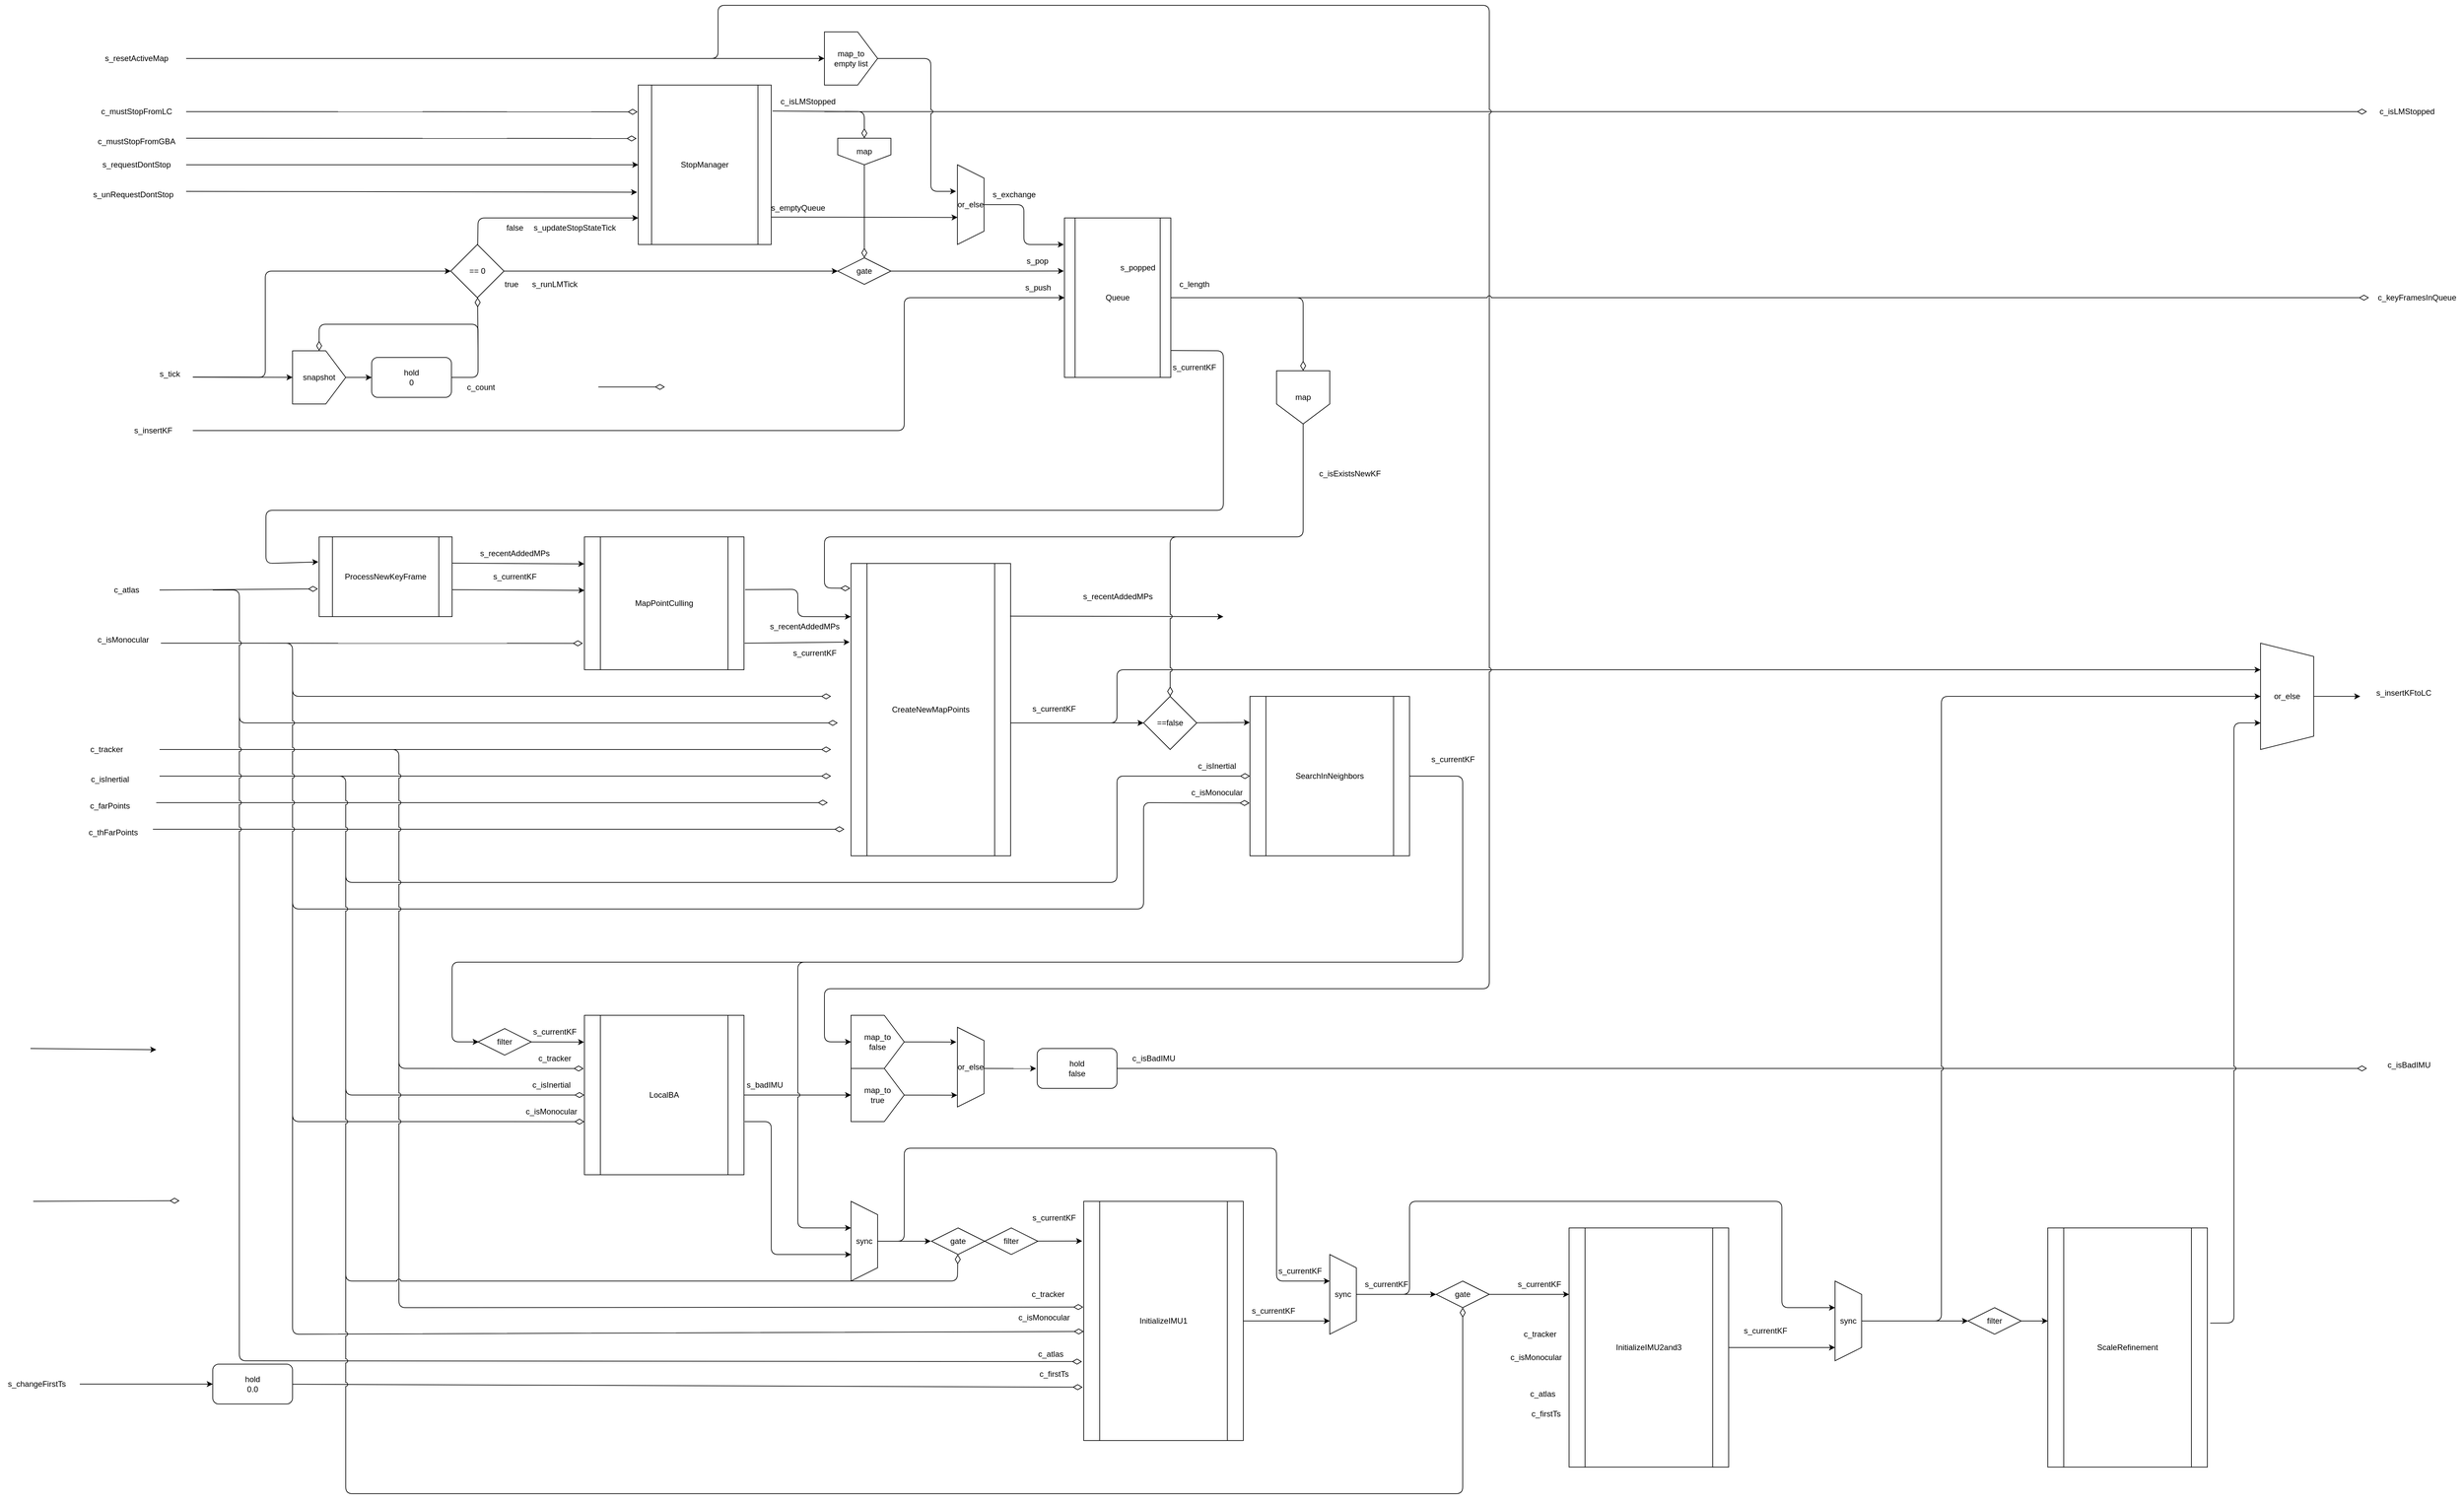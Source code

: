 <mxfile>
    <diagram id="bI2Ev9v69Rt3Gl_keq7L" name="ページ1">
        <mxGraphModel dx="5631" dy="3724" grid="1" gridSize="10" guides="1" tooltips="1" connect="1" arrows="1" fold="1" page="1" pageScale="1" pageWidth="827" pageHeight="1169" math="0" shadow="0">
            <root>
                <mxCell id="0"/>
                <mxCell id="1" parent="0"/>
                <mxCell id="3" value="StopManager" style="shape=process;whiteSpace=wrap;html=1;backgroundOutline=1;" vertex="1" parent="1">
                    <mxGeometry x="600" y="800" width="200" height="240" as="geometry"/>
                </mxCell>
                <mxCell id="7" value="" style="edgeStyle=none;orthogonalLoop=1;jettySize=auto;html=1;endArrow=diamondThin;endFill=0;endSize=12;entryX=-0.005;entryY=0.168;entryDx=0;entryDy=0;entryPerimeter=0;" edge="1" parent="1" target="3">
                    <mxGeometry width="100" relative="1" as="geometry">
                        <mxPoint x="-80" y="840" as="sourcePoint"/>
                        <mxPoint x="560" y="840" as="targetPoint"/>
                        <Array as="points"/>
                    </mxGeometry>
                </mxCell>
                <mxCell id="8" value="" style="edgeStyle=none;orthogonalLoop=1;jettySize=auto;html=1;entryX=-0.009;entryY=0.672;entryDx=0;entryDy=0;entryPerimeter=0;" edge="1" parent="1" target="3">
                    <mxGeometry width="100" relative="1" as="geometry">
                        <mxPoint x="-80" y="960" as="sourcePoint"/>
                        <mxPoint x="580" y="960" as="targetPoint"/>
                        <Array as="points"/>
                    </mxGeometry>
                </mxCell>
                <mxCell id="21" value="" style="edgeStyle=none;orthogonalLoop=1;jettySize=auto;html=1;endArrow=diamondThin;endFill=0;endSize=12;entryX=1;entryY=0.5;entryDx=0;entryDy=0;" edge="1" parent="1" source="37" target="35">
                    <mxGeometry width="100" relative="1" as="geometry">
                        <mxPoint x="361" y="1300" as="sourcePoint"/>
                        <mxPoint x="120" y="1160" as="targetPoint"/>
                        <Array as="points">
                            <mxPoint x="359" y="1240"/>
                            <mxPoint x="359" y="1160"/>
                            <mxPoint x="120" y="1160"/>
                        </Array>
                    </mxGeometry>
                </mxCell>
                <mxCell id="35" value="snapshot" style="shape=offPageConnector;whiteSpace=wrap;html=1;direction=north;" vertex="1" parent="1">
                    <mxGeometry x="80" y="1200" width="80" height="80" as="geometry"/>
                </mxCell>
                <mxCell id="36" value="" style="edgeStyle=none;orthogonalLoop=1;jettySize=auto;html=1;" edge="1" parent="1" target="35">
                    <mxGeometry width="100" relative="1" as="geometry">
                        <mxPoint x="-70" y="1239.41" as="sourcePoint"/>
                        <mxPoint x="30" y="1239.41" as="targetPoint"/>
                        <Array as="points"/>
                    </mxGeometry>
                </mxCell>
                <mxCell id="37" value="hold&lt;br&gt;0" style="rounded=1;whiteSpace=wrap;html=1;" vertex="1" parent="1">
                    <mxGeometry x="199" y="1210" width="120" height="60" as="geometry"/>
                </mxCell>
                <mxCell id="38" value="" style="edgeStyle=none;orthogonalLoop=1;jettySize=auto;html=1;" edge="1" parent="1" source="35" target="37">
                    <mxGeometry width="100" relative="1" as="geometry">
                        <mxPoint x="-230" y="1240" as="sourcePoint"/>
                        <mxPoint x="-130" y="1240" as="targetPoint"/>
                        <Array as="points"/>
                    </mxGeometry>
                </mxCell>
                <mxCell id="39" value="" style="edgeStyle=none;orthogonalLoop=1;jettySize=auto;html=1;" edge="1" parent="1" target="40">
                    <mxGeometry width="100" relative="1" as="geometry">
                        <mxPoint x="-70" y="1239.57" as="sourcePoint"/>
                        <mxPoint x="359" y="1080" as="targetPoint"/>
                        <Array as="points">
                            <mxPoint x="39" y="1240"/>
                            <mxPoint x="39" y="1080"/>
                        </Array>
                    </mxGeometry>
                </mxCell>
                <mxCell id="40" value="== 0" style="rhombus;whiteSpace=wrap;html=1;" vertex="1" parent="1">
                    <mxGeometry x="318" y="1040" width="80" height="80" as="geometry"/>
                </mxCell>
                <mxCell id="41" value="" style="edgeStyle=none;orthogonalLoop=1;jettySize=auto;html=1;endArrow=diamondThin;endFill=0;endSize=12;" edge="1" parent="1" target="40">
                    <mxGeometry width="100" relative="1" as="geometry">
                        <mxPoint x="359" y="1200" as="sourcePoint"/>
                        <mxPoint x="113" y="1340" as="targetPoint"/>
                        <Array as="points"/>
                    </mxGeometry>
                </mxCell>
                <mxCell id="42" value="" style="edgeStyle=none;orthogonalLoop=1;jettySize=auto;html=1;" edge="1" parent="1" source="40" target="62">
                    <mxGeometry width="100" relative="1" as="geometry">
                        <mxPoint x="529" y="1024.57" as="sourcePoint"/>
                        <mxPoint x="880" y="1080" as="targetPoint"/>
                        <Array as="points"/>
                    </mxGeometry>
                </mxCell>
                <mxCell id="44" value="true" style="text;html=1;align=center;verticalAlign=middle;resizable=0;points=[];autosize=1;strokeColor=none;fillColor=none;" vertex="1" parent="1">
                    <mxGeometry x="389" y="1085" width="40" height="30" as="geometry"/>
                </mxCell>
                <mxCell id="45" value="false" style="text;html=1;align=center;verticalAlign=middle;resizable=0;points=[];autosize=1;strokeColor=none;fillColor=none;" vertex="1" parent="1">
                    <mxGeometry x="389" y="1000" width="50" height="30" as="geometry"/>
                </mxCell>
                <mxCell id="46" value="" style="edgeStyle=none;orthogonalLoop=1;jettySize=auto;html=1;" edge="1" parent="1" source="40">
                    <mxGeometry width="100" relative="1" as="geometry">
                        <mxPoint x="389" y="1024.57" as="sourcePoint"/>
                        <mxPoint x="600" y="1000" as="targetPoint"/>
                        <Array as="points">
                            <mxPoint x="359" y="1000"/>
                        </Array>
                    </mxGeometry>
                </mxCell>
                <mxCell id="48" value="s_tick" style="text;html=1;align=center;verticalAlign=middle;resizable=0;points=[];autosize=1;strokeColor=none;fillColor=none;" vertex="1" parent="1">
                    <mxGeometry x="-130" y="1220" width="50" height="30" as="geometry"/>
                </mxCell>
                <mxCell id="49" value="s_updateStopStateTick" style="text;html=1;align=center;verticalAlign=middle;resizable=0;points=[];autosize=1;strokeColor=none;fillColor=none;" vertex="1" parent="1">
                    <mxGeometry x="429" y="1000" width="150" height="30" as="geometry"/>
                </mxCell>
                <mxCell id="50" value="s_runLMTick" style="text;html=1;align=center;verticalAlign=middle;resizable=0;points=[];autosize=1;strokeColor=none;fillColor=none;" vertex="1" parent="1">
                    <mxGeometry x="429" y="1085" width="90" height="30" as="geometry"/>
                </mxCell>
                <mxCell id="51" value="c_count" style="text;html=1;align=center;verticalAlign=middle;resizable=0;points=[];autosize=1;strokeColor=none;fillColor=none;" vertex="1" parent="1">
                    <mxGeometry x="328" y="1240" width="70" height="30" as="geometry"/>
                </mxCell>
                <mxCell id="52" value="c_mustStopFromLC" style="text;html=1;align=center;verticalAlign=middle;resizable=0;points=[];autosize=1;strokeColor=none;fillColor=none;" vertex="1" parent="1">
                    <mxGeometry x="-220" y="825" width="130" height="30" as="geometry"/>
                </mxCell>
                <mxCell id="53" value="" style="edgeStyle=none;orthogonalLoop=1;jettySize=auto;html=1;endArrow=diamondThin;endFill=0;endSize=12;entryX=-0.013;entryY=0.335;entryDx=0;entryDy=0;entryPerimeter=0;" edge="1" parent="1" target="3">
                    <mxGeometry width="100" relative="1" as="geometry">
                        <mxPoint x="-80" y="880" as="sourcePoint"/>
                        <mxPoint x="560" y="880" as="targetPoint"/>
                        <Array as="points"/>
                    </mxGeometry>
                </mxCell>
                <mxCell id="54" value="c_mustStopFromGBA" style="text;html=1;align=center;verticalAlign=middle;resizable=0;points=[];autosize=1;strokeColor=none;fillColor=none;" vertex="1" parent="1">
                    <mxGeometry x="-225" y="870" width="140" height="30" as="geometry"/>
                </mxCell>
                <mxCell id="55" value="" style="edgeStyle=none;orthogonalLoop=1;jettySize=auto;html=1;entryX=0;entryY=0.5;entryDx=0;entryDy=0;" edge="1" parent="1" target="3">
                    <mxGeometry width="100" relative="1" as="geometry">
                        <mxPoint x="-80" y="920" as="sourcePoint"/>
                        <mxPoint x="560" y="920" as="targetPoint"/>
                        <Array as="points"/>
                    </mxGeometry>
                </mxCell>
                <mxCell id="56" value="s_requestDontStop" style="text;html=1;align=center;verticalAlign=middle;resizable=0;points=[];autosize=1;strokeColor=none;fillColor=none;" vertex="1" parent="1">
                    <mxGeometry x="-220" y="905" width="130" height="30" as="geometry"/>
                </mxCell>
                <mxCell id="57" value="s_unRequestDontStop" style="text;html=1;align=center;verticalAlign=middle;resizable=0;points=[];autosize=1;strokeColor=none;fillColor=none;" vertex="1" parent="1">
                    <mxGeometry x="-230" y="950" width="140" height="30" as="geometry"/>
                </mxCell>
                <mxCell id="58" value="s_emptyQueue" style="text;html=1;align=center;verticalAlign=middle;resizable=0;points=[];autosize=1;strokeColor=none;fillColor=none;" vertex="1" parent="1">
                    <mxGeometry x="790" y="970" width="100" height="30" as="geometry"/>
                </mxCell>
                <mxCell id="59" value="" style="edgeStyle=none;orthogonalLoop=1;jettySize=auto;html=1;endArrow=diamondThin;endFill=0;endSize=12;exitX=1.01;exitY=0.163;exitDx=0;exitDy=0;exitPerimeter=0;jumpStyle=arc;" edge="1" parent="1" source="3" target="75">
                    <mxGeometry width="100" relative="1" as="geometry">
                        <mxPoint x="830" y="860" as="sourcePoint"/>
                        <mxPoint x="900" y="964.58" as="targetPoint"/>
                        <Array as="points">
                            <mxPoint x="940" y="840"/>
                        </Array>
                    </mxGeometry>
                </mxCell>
                <mxCell id="60" value="" style="edgeStyle=none;orthogonalLoop=1;jettySize=auto;html=1;exitX=0.997;exitY=0.831;exitDx=0;exitDy=0;entryX=-0.006;entryY=0.314;entryDx=0;entryDy=0;entryPerimeter=0;exitPerimeter=0;" edge="1" parent="1" source="64" target="79">
                    <mxGeometry width="100" relative="1" as="geometry">
                        <mxPoint x="1410" y="1080" as="sourcePoint"/>
                        <mxPoint x="40" y="1560" as="targetPoint"/>
                        <Array as="points">
                            <mxPoint x="1480" y="1200"/>
                            <mxPoint x="1480" y="1440"/>
                            <mxPoint x="40" y="1440"/>
                            <mxPoint x="40" y="1520"/>
                        </Array>
                    </mxGeometry>
                </mxCell>
                <mxCell id="61" value="c_isLMStopped" style="text;html=1;align=center;verticalAlign=middle;resizable=0;points=[];autosize=1;strokeColor=none;fillColor=none;" vertex="1" parent="1">
                    <mxGeometry x="800" y="810" width="110" height="30" as="geometry"/>
                </mxCell>
                <mxCell id="62" value="gate" style="rhombus;whiteSpace=wrap;html=1;" vertex="1" parent="1">
                    <mxGeometry x="900" y="1060" width="80" height="40" as="geometry"/>
                </mxCell>
                <mxCell id="63" value="" style="edgeStyle=none;orthogonalLoop=1;jettySize=auto;html=1;entryX=-0.006;entryY=0.333;entryDx=0;entryDy=0;entryPerimeter=0;" edge="1" parent="1" source="62" target="64">
                    <mxGeometry width="100" relative="1" as="geometry">
                        <mxPoint x="670" y="1099.7" as="sourcePoint"/>
                        <mxPoint x="1150" y="1080" as="targetPoint"/>
                        <Array as="points"/>
                    </mxGeometry>
                </mxCell>
                <mxCell id="64" value="Queue" style="shape=process;whiteSpace=wrap;html=1;backgroundOutline=1;" vertex="1" parent="1">
                    <mxGeometry x="1241" y="1000" width="160" height="240" as="geometry"/>
                </mxCell>
                <mxCell id="65" value="s_pop" style="text;html=1;align=center;verticalAlign=middle;resizable=0;points=[];autosize=1;strokeColor=none;fillColor=none;" vertex="1" parent="1">
                    <mxGeometry x="1170" y="1050" width="60" height="30" as="geometry"/>
                </mxCell>
                <mxCell id="68" value="" style="edgeStyle=none;orthogonalLoop=1;jettySize=auto;html=1;jumpStyle=arc;exitX=1.001;exitY=0.828;exitDx=0;exitDy=0;exitPerimeter=0;entryX=0.659;entryY=0.994;entryDx=0;entryDy=0;entryPerimeter=0;" edge="1" parent="1" source="3" target="150">
                    <mxGeometry width="100" relative="1" as="geometry">
                        <mxPoint x="1080" y="920" as="sourcePoint"/>
                        <mxPoint x="1010" y="930" as="targetPoint"/>
                        <Array as="points">
                            <mxPoint x="1000" y="1000"/>
                            <mxPoint x="1040" y="1000"/>
                        </Array>
                    </mxGeometry>
                </mxCell>
                <mxCell id="69" value="s_exchange" style="text;html=1;align=center;verticalAlign=middle;resizable=0;points=[];autosize=1;strokeColor=none;fillColor=none;" vertex="1" parent="1">
                    <mxGeometry x="1120" y="950" width="90" height="30" as="geometry"/>
                </mxCell>
                <mxCell id="70" value="s_currentKF" style="text;html=1;align=center;verticalAlign=middle;resizable=0;points=[];autosize=1;strokeColor=none;fillColor=none;" vertex="1" parent="1">
                    <mxGeometry x="1390.5" y="1210" width="90" height="30" as="geometry"/>
                </mxCell>
                <mxCell id="71" value="s_popped" style="text;html=1;align=center;verticalAlign=middle;resizable=0;points=[];autosize=1;strokeColor=none;fillColor=none;" vertex="1" parent="1">
                    <mxGeometry x="1310.5" y="1060" width="80" height="30" as="geometry"/>
                </mxCell>
                <mxCell id="72" value="" style="edgeStyle=none;orthogonalLoop=1;jettySize=auto;html=1;exitX=0.999;exitY=0.326;exitDx=0;exitDy=0;exitPerimeter=0;jumpStyle=arc;" edge="1" parent="1">
                    <mxGeometry width="100" relative="1" as="geometry">
                        <mxPoint x="-80.0" y="760" as="sourcePoint"/>
                        <mxPoint x="880" y="760" as="targetPoint"/>
                        <Array as="points"/>
                    </mxGeometry>
                </mxCell>
                <mxCell id="73" value="" style="edgeStyle=none;orthogonalLoop=1;jettySize=auto;html=1;entryX=0;entryY=0.5;entryDx=0;entryDy=0;" edge="1" parent="1" target="64">
                    <mxGeometry width="100" relative="1" as="geometry">
                        <mxPoint x="-70" y="1320" as="sourcePoint"/>
                        <mxPoint x="1220" y="1140" as="targetPoint"/>
                        <Array as="points">
                            <mxPoint x="1000" y="1320"/>
                            <mxPoint x="1000" y="1120"/>
                        </Array>
                    </mxGeometry>
                </mxCell>
                <mxCell id="74" value="" style="edgeStyle=none;orthogonalLoop=1;jettySize=auto;html=1;endArrow=diamondThin;endFill=0;endSize=12;" edge="1" parent="1">
                    <mxGeometry width="100" relative="1" as="geometry">
                        <mxPoint x="880" y="840" as="sourcePoint"/>
                        <mxPoint x="3200" y="840" as="targetPoint"/>
                        <Array as="points"/>
                    </mxGeometry>
                </mxCell>
                <mxCell id="75" value="map" style="shape=offPageConnector;whiteSpace=wrap;html=1;" vertex="1" parent="1">
                    <mxGeometry x="900" y="880" width="80" height="40" as="geometry"/>
                </mxCell>
                <mxCell id="76" value="" style="edgeStyle=none;orthogonalLoop=1;jettySize=auto;html=1;endArrow=diamondThin;endFill=0;endSize=12;" edge="1" parent="1" source="75" target="62">
                    <mxGeometry width="100" relative="1" as="geometry">
                        <mxPoint x="90" y="820" as="sourcePoint"/>
                        <mxPoint x="190" y="820" as="targetPoint"/>
                        <Array as="points"/>
                    </mxGeometry>
                </mxCell>
                <mxCell id="77" value="s_push" style="text;html=1;align=center;verticalAlign=middle;resizable=0;points=[];autosize=1;strokeColor=none;fillColor=none;" vertex="1" parent="1">
                    <mxGeometry x="1171" y="1090" width="60" height="30" as="geometry"/>
                </mxCell>
                <mxCell id="78" value="s_insertKF" style="text;html=1;align=center;verticalAlign=middle;resizable=0;points=[];autosize=1;strokeColor=none;fillColor=none;" vertex="1" parent="1">
                    <mxGeometry x="-170" y="1305" width="80" height="30" as="geometry"/>
                </mxCell>
                <mxCell id="79" value="ProcessNewKeyFrame" style="shape=process;whiteSpace=wrap;html=1;backgroundOutline=1;" vertex="1" parent="1">
                    <mxGeometry x="120" y="1480" width="200" height="120" as="geometry"/>
                </mxCell>
                <mxCell id="80" value="" style="edgeStyle=none;orthogonalLoop=1;jettySize=auto;html=1;endArrow=diamondThin;endFill=0;endSize=12;entryX=-0.009;entryY=0.652;entryDx=0;entryDy=0;entryPerimeter=0;" edge="1" parent="1" target="79">
                    <mxGeometry width="100" relative="1" as="geometry">
                        <mxPoint x="-120" y="1560" as="sourcePoint"/>
                        <mxPoint x="-20" y="1630" as="targetPoint"/>
                        <Array as="points"/>
                    </mxGeometry>
                </mxCell>
                <mxCell id="81" value="c_atlas" style="text;html=1;align=center;verticalAlign=middle;resizable=0;points=[];autosize=1;strokeColor=none;fillColor=none;" vertex="1" parent="1">
                    <mxGeometry x="-200" y="1545" width="60" height="30" as="geometry"/>
                </mxCell>
                <mxCell id="82" value="" style="edgeStyle=none;orthogonalLoop=1;jettySize=auto;html=1;entryX=-0.001;entryY=0.203;entryDx=0;entryDy=0;entryPerimeter=0;exitX=1.002;exitY=0.329;exitDx=0;exitDy=0;exitPerimeter=0;" edge="1" parent="1" source="79" target="84">
                    <mxGeometry width="100" relative="1" as="geometry">
                        <mxPoint x="490.84" y="1545" as="sourcePoint"/>
                        <mxPoint x="520" y="1540" as="targetPoint"/>
                        <Array as="points"/>
                    </mxGeometry>
                </mxCell>
                <mxCell id="83" value="s_recentAddedMPs" style="text;html=1;align=center;verticalAlign=middle;resizable=0;points=[];autosize=1;strokeColor=none;fillColor=none;" vertex="1" parent="1">
                    <mxGeometry x="349" y="1490" width="130" height="30" as="geometry"/>
                </mxCell>
                <mxCell id="84" value="MapPointCulling" style="shape=process;whiteSpace=wrap;html=1;backgroundOutline=1;" vertex="1" parent="1">
                    <mxGeometry x="519" y="1480" width="240" height="200" as="geometry"/>
                </mxCell>
                <mxCell id="85" value="s_currentKF" style="text;html=1;align=center;verticalAlign=middle;resizable=0;points=[];autosize=1;strokeColor=none;fillColor=none;" vertex="1" parent="1">
                    <mxGeometry x="369" y="1525" width="90" height="30" as="geometry"/>
                </mxCell>
                <mxCell id="86" value="" style="edgeStyle=none;orthogonalLoop=1;jettySize=auto;html=1;entryX=-0.001;entryY=0.203;entryDx=0;entryDy=0;entryPerimeter=0;exitX=1.002;exitY=0.329;exitDx=0;exitDy=0;exitPerimeter=0;" edge="1" parent="1">
                    <mxGeometry width="100" relative="1" as="geometry">
                        <mxPoint x="320.64" y="1559.44" as="sourcePoint"/>
                        <mxPoint x="519.0" y="1560.56" as="targetPoint"/>
                        <Array as="points"/>
                    </mxGeometry>
                </mxCell>
                <mxCell id="88" value="" style="edgeStyle=none;orthogonalLoop=1;jettySize=auto;html=1;endArrow=diamondThin;endFill=0;endSize=12;entryX=-0.01;entryY=0.801;entryDx=0;entryDy=0;entryPerimeter=0;" edge="1" parent="1" target="84">
                    <mxGeometry width="100" relative="1" as="geometry">
                        <mxPoint x="-118" y="1640" as="sourcePoint"/>
                        <mxPoint x="410" y="1640" as="targetPoint"/>
                        <Array as="points"/>
                    </mxGeometry>
                </mxCell>
                <mxCell id="89" value="c_isMonocular" style="text;html=1;align=center;verticalAlign=middle;resizable=0;points=[];autosize=1;strokeColor=none;fillColor=none;" vertex="1" parent="1">
                    <mxGeometry x="-225" y="1620" width="100" height="30" as="geometry"/>
                </mxCell>
                <mxCell id="90" value="CreateNewMapPoints" style="shape=process;whiteSpace=wrap;html=1;backgroundOutline=1;" vertex="1" parent="1">
                    <mxGeometry x="920" y="1520" width="240" height="440" as="geometry"/>
                </mxCell>
                <mxCell id="91" value="" style="edgeStyle=none;orthogonalLoop=1;jettySize=auto;html=1;endArrow=diamondThin;endFill=0;endSize=12;jumpStyle=arc;" edge="1" parent="1">
                    <mxGeometry width="100" relative="1" as="geometry">
                        <mxPoint x="-40" y="1560" as="sourcePoint"/>
                        <mxPoint x="900" y="1760" as="targetPoint"/>
                        <Array as="points">
                            <mxPoint y="1560"/>
                            <mxPoint y="1760"/>
                        </Array>
                    </mxGeometry>
                </mxCell>
                <mxCell id="92" value="" style="edgeStyle=none;orthogonalLoop=1;jettySize=auto;html=1;endArrow=diamondThin;endFill=0;endSize=12;jumpStyle=arc;" edge="1" parent="1">
                    <mxGeometry width="100" relative="1" as="geometry">
                        <mxPoint x="40" y="1640" as="sourcePoint"/>
                        <mxPoint x="890" y="1720" as="targetPoint"/>
                        <Array as="points">
                            <mxPoint x="80" y="1640"/>
                            <mxPoint x="80" y="1720"/>
                        </Array>
                    </mxGeometry>
                </mxCell>
                <mxCell id="93" value="" style="edgeStyle=none;orthogonalLoop=1;jettySize=auto;html=1;entryX=-0.009;entryY=0.269;entryDx=0;entryDy=0;entryPerimeter=0;" edge="1" parent="1" target="90">
                    <mxGeometry width="100" relative="1" as="geometry">
                        <mxPoint x="760" y="1640" as="sourcePoint"/>
                        <mxPoint x="920" y="1720" as="targetPoint"/>
                        <Array as="points"/>
                    </mxGeometry>
                </mxCell>
                <mxCell id="94" value="s_currentKF" style="text;html=1;align=center;verticalAlign=middle;resizable=0;points=[];autosize=1;strokeColor=none;fillColor=none;" vertex="1" parent="1">
                    <mxGeometry x="820" y="1640" width="90" height="30" as="geometry"/>
                </mxCell>
                <mxCell id="95" value="" style="edgeStyle=none;orthogonalLoop=1;jettySize=auto;html=1;jumpStyle=arc;exitX=1.007;exitY=0.397;exitDx=0;exitDy=0;exitPerimeter=0;entryX=-0.001;entryY=0.182;entryDx=0;entryDy=0;entryPerimeter=0;" edge="1" parent="1" source="84" target="90">
                    <mxGeometry width="100" relative="1" as="geometry">
                        <mxPoint x="760" y="1520" as="sourcePoint"/>
                        <mxPoint x="1080" y="1510" as="targetPoint"/>
                        <Array as="points">
                            <mxPoint x="840" y="1559"/>
                            <mxPoint x="840" y="1600"/>
                        </Array>
                    </mxGeometry>
                </mxCell>
                <mxCell id="96" value="s_recentAddedMPs" style="text;html=1;align=center;verticalAlign=middle;resizable=0;points=[];autosize=1;strokeColor=none;fillColor=none;" vertex="1" parent="1">
                    <mxGeometry x="785" y="1600" width="130" height="30" as="geometry"/>
                </mxCell>
                <mxCell id="97" value="" style="edgeStyle=none;orthogonalLoop=1;jettySize=auto;html=1;endArrow=diamondThin;endFill=0;endSize=12;jumpStyle=arc;" edge="1" parent="1">
                    <mxGeometry width="100" relative="1" as="geometry">
                        <mxPoint x="-120" y="1800" as="sourcePoint"/>
                        <mxPoint x="890" y="1800" as="targetPoint"/>
                        <Array as="points"/>
                    </mxGeometry>
                </mxCell>
                <mxCell id="99" value="c_tracker" style="text;html=1;align=center;verticalAlign=middle;resizable=0;points=[];autosize=1;strokeColor=none;fillColor=none;" vertex="1" parent="1">
                    <mxGeometry x="-235" y="1785" width="70" height="30" as="geometry"/>
                </mxCell>
                <mxCell id="100" value="c_isInertial" style="text;html=1;align=center;verticalAlign=middle;resizable=0;points=[];autosize=1;strokeColor=none;fillColor=none;" vertex="1" parent="1">
                    <mxGeometry x="-235" y="1830" width="80" height="30" as="geometry"/>
                </mxCell>
                <mxCell id="101" value="c_farPoints" style="text;html=1;align=center;verticalAlign=middle;resizable=0;points=[];autosize=1;strokeColor=none;fillColor=none;" vertex="1" parent="1">
                    <mxGeometry x="-235" y="1870" width="80" height="30" as="geometry"/>
                </mxCell>
                <mxCell id="102" value="" style="edgeStyle=none;orthogonalLoop=1;jettySize=auto;html=1;endArrow=diamondThin;endFill=0;endSize=12;jumpStyle=arc;" edge="1" parent="1">
                    <mxGeometry width="100" relative="1" as="geometry">
                        <mxPoint x="-120" y="1840" as="sourcePoint"/>
                        <mxPoint x="890" y="1840" as="targetPoint"/>
                        <Array as="points"/>
                    </mxGeometry>
                </mxCell>
                <mxCell id="103" value="" style="edgeStyle=none;orthogonalLoop=1;jettySize=auto;html=1;endArrow=diamondThin;endFill=0;endSize=12;jumpStyle=arc;" edge="1" parent="1">
                    <mxGeometry width="100" relative="1" as="geometry">
                        <mxPoint x="-125" y="1880" as="sourcePoint"/>
                        <mxPoint x="885" y="1880" as="targetPoint"/>
                        <Array as="points"/>
                    </mxGeometry>
                </mxCell>
                <mxCell id="104" value="" style="edgeStyle=none;orthogonalLoop=1;jettySize=auto;html=1;endArrow=diamondThin;endFill=0;endSize=12;jumpStyle=arc;" edge="1" parent="1">
                    <mxGeometry width="100" relative="1" as="geometry">
                        <mxPoint x="-130" y="1920" as="sourcePoint"/>
                        <mxPoint x="910" y="1920" as="targetPoint"/>
                        <Array as="points"/>
                    </mxGeometry>
                </mxCell>
                <mxCell id="105" value="c_thFarPoints" style="text;html=1;align=center;verticalAlign=middle;resizable=0;points=[];autosize=1;strokeColor=none;fillColor=none;" vertex="1" parent="1">
                    <mxGeometry x="-240" y="1910" width="100" height="30" as="geometry"/>
                </mxCell>
                <mxCell id="106" value="" style="edgeStyle=none;orthogonalLoop=1;jettySize=auto;html=1;endArrow=diamondThin;endFill=0;endSize=12;jumpStyle=arc;" edge="1" parent="1">
                    <mxGeometry width="100" relative="1" as="geometry">
                        <mxPoint x="540" y="1254.38" as="sourcePoint"/>
                        <mxPoint x="640" y="1254.38" as="targetPoint"/>
                        <Array as="points"/>
                    </mxGeometry>
                </mxCell>
                <mxCell id="107" value="" style="edgeStyle=none;orthogonalLoop=1;jettySize=auto;html=1;endArrow=diamondThin;endFill=0;endSize=12;jumpStyle=arc;" edge="1" parent="1" source="64" target="109">
                    <mxGeometry width="100" relative="1" as="geometry">
                        <mxPoint x="759" y="1410" as="sourcePoint"/>
                        <mxPoint x="1480" y="1120" as="targetPoint"/>
                        <Array as="points">
                            <mxPoint x="1600" y="1120"/>
                        </Array>
                    </mxGeometry>
                </mxCell>
                <mxCell id="108" value="c_length" style="text;html=1;align=center;verticalAlign=middle;resizable=0;points=[];autosize=1;strokeColor=none;fillColor=none;" vertex="1" parent="1">
                    <mxGeometry x="1400.5" y="1085" width="70" height="30" as="geometry"/>
                </mxCell>
                <mxCell id="109" value="map" style="shape=offPageConnector;whiteSpace=wrap;html=1;direction=east;" vertex="1" parent="1">
                    <mxGeometry x="1560" y="1230" width="80" height="80" as="geometry"/>
                </mxCell>
                <mxCell id="110" value="" style="edgeStyle=none;orthogonalLoop=1;jettySize=auto;html=1;endArrow=diamondThin;endFill=0;endSize=12;jumpStyle=arc;entryX=-0.005;entryY=0.085;entryDx=0;entryDy=0;entryPerimeter=0;" edge="1" parent="1" source="109" target="90">
                    <mxGeometry width="100" relative="1" as="geometry">
                        <mxPoint x="1300.5" y="1753" as="sourcePoint"/>
                        <mxPoint x="1400.5" y="1753" as="targetPoint"/>
                        <Array as="points">
                            <mxPoint x="1600" y="1340"/>
                            <mxPoint x="1600" y="1480"/>
                            <mxPoint x="880" y="1480"/>
                            <mxPoint x="880" y="1557"/>
                        </Array>
                    </mxGeometry>
                </mxCell>
                <mxCell id="111" value="c_isExistsNewKF" style="text;html=1;align=center;verticalAlign=middle;resizable=0;points=[];autosize=1;strokeColor=none;fillColor=none;" vertex="1" parent="1">
                    <mxGeometry x="1610" y="1370" width="120" height="30" as="geometry"/>
                </mxCell>
                <mxCell id="112" value="SearchInNeighbors" style="shape=process;whiteSpace=wrap;html=1;backgroundOutline=1;" vertex="1" parent="1">
                    <mxGeometry x="1520" y="1720" width="240" height="240" as="geometry"/>
                </mxCell>
                <mxCell id="114" value="" style="edgeStyle=none;orthogonalLoop=1;jettySize=auto;html=1;" edge="1" parent="1" target="125">
                    <mxGeometry width="100" relative="1" as="geometry">
                        <mxPoint x="1160" y="1760" as="sourcePoint"/>
                        <mxPoint x="1330" y="1790" as="targetPoint"/>
                        <Array as="points"/>
                    </mxGeometry>
                </mxCell>
                <mxCell id="115" value="s_currentKF" style="text;html=1;align=center;verticalAlign=middle;resizable=0;points=[];autosize=1;strokeColor=none;fillColor=none;" vertex="1" parent="1">
                    <mxGeometry x="1180" y="1724" width="90" height="30" as="geometry"/>
                </mxCell>
                <mxCell id="117" value="" style="edgeStyle=none;orthogonalLoop=1;jettySize=auto;html=1;endArrow=diamondThin;endFill=0;endSize=12;jumpStyle=arc;entryX=-0.003;entryY=0.669;entryDx=0;entryDy=0;entryPerimeter=0;" edge="1" parent="1" target="112">
                    <mxGeometry width="100" relative="1" as="geometry">
                        <mxPoint x="80" y="1680" as="sourcePoint"/>
                        <mxPoint x="1100" y="2030" as="targetPoint"/>
                        <Array as="points">
                            <mxPoint x="80" y="2040"/>
                            <mxPoint x="1360" y="2040"/>
                            <mxPoint x="1360" y="1880"/>
                        </Array>
                    </mxGeometry>
                </mxCell>
                <mxCell id="118" value="" style="edgeStyle=none;orthogonalLoop=1;jettySize=auto;html=1;endArrow=diamondThin;endFill=0;endSize=12;jumpStyle=arc;" edge="1" parent="1" target="112">
                    <mxGeometry width="100" relative="1" as="geometry">
                        <mxPoint x="120" y="1840" as="sourcePoint"/>
                        <mxPoint x="1090" y="2000" as="targetPoint"/>
                        <Array as="points">
                            <mxPoint x="160" y="1840"/>
                            <mxPoint x="160" y="2000"/>
                            <mxPoint x="1320" y="2000"/>
                            <mxPoint x="1320" y="1840"/>
                        </Array>
                    </mxGeometry>
                </mxCell>
                <mxCell id="119" value="" style="edgeStyle=none;orthogonalLoop=1;jettySize=auto;html=1;jumpStyle=arc;exitX=0.997;exitY=0.18;exitDx=0;exitDy=0;exitPerimeter=0;" edge="1" parent="1" source="90">
                    <mxGeometry width="100" relative="1" as="geometry">
                        <mxPoint x="1270.84" y="1575" as="sourcePoint"/>
                        <mxPoint x="1480" y="1600" as="targetPoint"/>
                        <Array as="points"/>
                    </mxGeometry>
                </mxCell>
                <mxCell id="120" value="s_recentAddedMPs" style="text;html=1;align=center;verticalAlign=middle;resizable=0;points=[];autosize=1;strokeColor=none;fillColor=none;" vertex="1" parent="1">
                    <mxGeometry x="1256" y="1555" width="130" height="30" as="geometry"/>
                </mxCell>
                <mxCell id="122" value="s_currentKF" style="text;html=1;align=center;verticalAlign=middle;resizable=0;points=[];autosize=1;strokeColor=none;fillColor=none;" vertex="1" parent="1">
                    <mxGeometry x="1780" y="1800" width="90" height="30" as="geometry"/>
                </mxCell>
                <mxCell id="124" value="" style="edgeStyle=none;orthogonalLoop=1;jettySize=auto;html=1;jumpStyle=arc;entryX=0.25;entryY=1;entryDx=0;entryDy=0;" edge="1" parent="1" target="215">
                    <mxGeometry width="100" relative="1" as="geometry">
                        <mxPoint x="1280" y="1760" as="sourcePoint"/>
                        <mxPoint x="2840" y="1680" as="targetPoint"/>
                        <Array as="points">
                            <mxPoint x="1320" y="1760"/>
                            <mxPoint x="1320" y="1680"/>
                            <mxPoint x="1840" y="1680"/>
                        </Array>
                    </mxGeometry>
                </mxCell>
                <mxCell id="125" value="==false" style="rhombus;whiteSpace=wrap;html=1;" vertex="1" parent="1">
                    <mxGeometry x="1360" y="1720" width="80" height="80" as="geometry"/>
                </mxCell>
                <mxCell id="126" value="" style="edgeStyle=none;orthogonalLoop=1;jettySize=auto;html=1;jumpStyle=arc;" edge="1" parent="1" source="112">
                    <mxGeometry width="100" relative="1" as="geometry">
                        <mxPoint x="1980" y="1819.231" as="sourcePoint"/>
                        <mxPoint x="360" y="2240" as="targetPoint"/>
                        <Array as="points">
                            <mxPoint x="1840" y="1840"/>
                            <mxPoint x="1840" y="2120"/>
                            <mxPoint x="320" y="2120"/>
                            <mxPoint x="320" y="2240"/>
                        </Array>
                    </mxGeometry>
                </mxCell>
                <mxCell id="127" value="" style="edgeStyle=none;orthogonalLoop=1;jettySize=auto;html=1;endArrow=diamondThin;endFill=0;endSize=12;jumpStyle=arc;entryX=0.5;entryY=0;entryDx=0;entryDy=0;" edge="1" parent="1" target="125">
                    <mxGeometry width="100" relative="1" as="geometry">
                        <mxPoint x="1520" y="1480" as="sourcePoint"/>
                        <mxPoint x="1780" y="1524.12" as="targetPoint"/>
                        <Array as="points">
                            <mxPoint x="1400" y="1480"/>
                        </Array>
                    </mxGeometry>
                </mxCell>
                <mxCell id="128" value="" style="edgeStyle=none;orthogonalLoop=1;jettySize=auto;html=1;jumpStyle=arc;entryX=-0.001;entryY=0.164;entryDx=0;entryDy=0;entryPerimeter=0;" edge="1" parent="1" source="125" target="112">
                    <mxGeometry width="100" relative="1" as="geometry">
                        <mxPoint x="1420" y="2060" as="sourcePoint"/>
                        <mxPoint x="1609.16" y="2061.76" as="targetPoint"/>
                        <Array as="points"/>
                    </mxGeometry>
                </mxCell>
                <mxCell id="134" value="LocalBA" style="shape=process;whiteSpace=wrap;html=1;backgroundOutline=1;" vertex="1" parent="1">
                    <mxGeometry x="519" y="2200" width="240" height="240" as="geometry"/>
                </mxCell>
                <mxCell id="135" value="" style="edgeStyle=none;orthogonalLoop=1;jettySize=auto;html=1;endArrow=diamondThin;endFill=0;endSize=12;jumpStyle=arc;entryX=-0.005;entryY=0.334;entryDx=0;entryDy=0;entryPerimeter=0;" edge="1" parent="1" target="134">
                    <mxGeometry width="100" relative="1" as="geometry">
                        <mxPoint x="200" y="1800" as="sourcePoint"/>
                        <mxPoint x="480" y="2310" as="targetPoint"/>
                        <Array as="points">
                            <mxPoint x="240" y="1800"/>
                            <mxPoint x="240" y="2280"/>
                        </Array>
                    </mxGeometry>
                </mxCell>
                <mxCell id="136" value="" style="edgeStyle=none;orthogonalLoop=1;jettySize=auto;html=1;endArrow=diamondThin;endFill=0;endSize=12;jumpStyle=arc;entryX=0;entryY=0.667;entryDx=0;entryDy=0;entryPerimeter=0;" edge="1" parent="1" target="134">
                    <mxGeometry width="100" relative="1" as="geometry">
                        <mxPoint x="80" y="1960" as="sourcePoint"/>
                        <mxPoint x="490" y="2330" as="targetPoint"/>
                        <Array as="points">
                            <mxPoint x="80" y="2360"/>
                        </Array>
                    </mxGeometry>
                </mxCell>
                <mxCell id="137" value="" style="edgeStyle=none;orthogonalLoop=1;jettySize=auto;html=1;endArrow=diamondThin;endFill=0;endSize=12;jumpStyle=arc;entryX=0;entryY=0.5;entryDx=0;entryDy=0;" edge="1" parent="1" target="134">
                    <mxGeometry width="100" relative="1" as="geometry">
                        <mxPoint x="160" y="1990" as="sourcePoint"/>
                        <mxPoint x="210" y="2160" as="targetPoint"/>
                        <Array as="points">
                            <mxPoint x="160" y="2320"/>
                        </Array>
                    </mxGeometry>
                </mxCell>
                <mxCell id="138" value="c_isInertial" style="text;html=1;align=center;verticalAlign=middle;resizable=0;points=[];autosize=1;strokeColor=none;fillColor=none;" vertex="1" parent="1">
                    <mxGeometry x="429" y="2290" width="80" height="30" as="geometry"/>
                </mxCell>
                <mxCell id="139" value="c_tracker" style="text;html=1;align=center;verticalAlign=middle;resizable=0;points=[];autosize=1;strokeColor=none;fillColor=none;" vertex="1" parent="1">
                    <mxGeometry x="439" y="2250" width="70" height="30" as="geometry"/>
                </mxCell>
                <mxCell id="140" value="s_currentKF" style="text;html=1;align=center;verticalAlign=middle;resizable=0;points=[];autosize=1;strokeColor=none;fillColor=none;" vertex="1" parent="1">
                    <mxGeometry x="429" y="2210" width="90" height="30" as="geometry"/>
                </mxCell>
                <mxCell id="141" value="c_isMonocular" style="text;html=1;align=center;verticalAlign=middle;resizable=0;points=[];autosize=1;strokeColor=none;fillColor=none;" vertex="1" parent="1">
                    <mxGeometry x="419" y="2330" width="100" height="30" as="geometry"/>
                </mxCell>
                <mxCell id="142" value="c_isInertial" style="text;html=1;align=center;verticalAlign=middle;resizable=0;points=[];autosize=1;strokeColor=none;fillColor=none;" vertex="1" parent="1">
                    <mxGeometry x="1430" y="1810" width="80" height="30" as="geometry"/>
                </mxCell>
                <mxCell id="143" value="c_isMonocular" style="text;html=1;align=center;verticalAlign=middle;resizable=0;points=[];autosize=1;strokeColor=none;fillColor=none;" vertex="1" parent="1">
                    <mxGeometry x="1420" y="1850" width="100" height="30" as="geometry"/>
                </mxCell>
                <mxCell id="144" value="s_badIMU" style="text;html=1;align=center;verticalAlign=middle;resizable=0;points=[];autosize=1;strokeColor=none;fillColor=none;" vertex="1" parent="1">
                    <mxGeometry x="750" y="2290" width="80" height="30" as="geometry"/>
                </mxCell>
                <mxCell id="145" value="" style="edgeStyle=none;orthogonalLoop=1;jettySize=auto;html=1;jumpStyle=arc;" edge="1" parent="1" source="134" target="146">
                    <mxGeometry width="100" relative="1" as="geometry">
                        <mxPoint x="759.0" y="2310" as="sourcePoint"/>
                        <mxPoint x="920" y="2320" as="targetPoint"/>
                        <Array as="points"/>
                    </mxGeometry>
                </mxCell>
                <mxCell id="146" value="map_to&lt;br&gt;true" style="shape=offPageConnector;whiteSpace=wrap;html=1;direction=north;" vertex="1" parent="1">
                    <mxGeometry x="920" y="2280" width="80" height="80" as="geometry"/>
                </mxCell>
                <mxCell id="148" value="" style="edgeStyle=none;orthogonalLoop=1;jettySize=auto;html=1;exitX=0.999;exitY=0.326;exitDx=0;exitDy=0;exitPerimeter=0;jumpStyle=arc;" edge="1" parent="1">
                    <mxGeometry width="100" relative="1" as="geometry">
                        <mxPoint x="-314.16" y="2250" as="sourcePoint"/>
                        <mxPoint x="-125.0" y="2251.76" as="targetPoint"/>
                        <Array as="points"/>
                    </mxGeometry>
                </mxCell>
                <mxCell id="149" value="s_resetActiveMap" style="text;html=1;align=center;verticalAlign=middle;resizable=0;points=[];autosize=1;strokeColor=none;fillColor=none;" vertex="1" parent="1">
                    <mxGeometry x="-215" y="745" width="120" height="30" as="geometry"/>
                </mxCell>
                <mxCell id="150" value="or_else" style="shape=trapezoid;perimeter=trapezoidPerimeter;whiteSpace=wrap;html=1;fixedSize=1;direction=south;" vertex="1" parent="1">
                    <mxGeometry x="1080" y="920" width="40" height="120" as="geometry"/>
                </mxCell>
                <mxCell id="151" value="map_to&lt;br&gt;empty list" style="shape=offPageConnector;whiteSpace=wrap;html=1;direction=north;" vertex="1" parent="1">
                    <mxGeometry x="880" y="720" width="80" height="80" as="geometry"/>
                </mxCell>
                <mxCell id="152" value="" style="edgeStyle=none;orthogonalLoop=1;jettySize=auto;html=1;jumpStyle=arc;entryX=0.333;entryY=1.05;entryDx=0;entryDy=0;entryPerimeter=0;" edge="1" parent="1" source="151" target="150">
                    <mxGeometry width="100" relative="1" as="geometry">
                        <mxPoint x="1070" y="740" as="sourcePoint"/>
                        <mxPoint x="1259.16" y="741.76" as="targetPoint"/>
                        <Array as="points">
                            <mxPoint x="1040" y="760"/>
                            <mxPoint x="1040" y="960"/>
                        </Array>
                    </mxGeometry>
                </mxCell>
                <mxCell id="153" value="" style="edgeStyle=none;orthogonalLoop=1;jettySize=auto;html=1;exitX=0.5;exitY=0;exitDx=0;exitDy=0;jumpStyle=arc;" edge="1" parent="1" source="150">
                    <mxGeometry width="100" relative="1" as="geometry">
                        <mxPoint x="544.42" y="1360" as="sourcePoint"/>
                        <mxPoint x="1240" y="1040" as="targetPoint"/>
                        <Array as="points">
                            <mxPoint x="1180" y="980"/>
                            <mxPoint x="1180" y="1040"/>
                        </Array>
                    </mxGeometry>
                </mxCell>
                <mxCell id="154" value="" style="edgeStyle=none;orthogonalLoop=1;jettySize=auto;html=1;jumpStyle=arc;entryX=0.5;entryY=0;entryDx=0;entryDy=0;" edge="1" parent="1" target="155">
                    <mxGeometry width="100" relative="1" as="geometry">
                        <mxPoint x="560" y="760" as="sourcePoint"/>
                        <mxPoint x="1090" y="2160" as="targetPoint"/>
                        <Array as="points">
                            <mxPoint x="720" y="760"/>
                            <mxPoint x="720" y="680"/>
                            <mxPoint x="1880" y="680"/>
                            <mxPoint x="1880" y="2160"/>
                            <mxPoint x="880" y="2160"/>
                            <mxPoint x="880" y="2240"/>
                        </Array>
                    </mxGeometry>
                </mxCell>
                <mxCell id="155" value="map_to&lt;br&gt;false" style="shape=offPageConnector;whiteSpace=wrap;html=1;direction=north;" vertex="1" parent="1">
                    <mxGeometry x="920" y="2200" width="80" height="80" as="geometry"/>
                </mxCell>
                <mxCell id="156" value="or_else" style="shape=trapezoid;perimeter=trapezoidPerimeter;whiteSpace=wrap;html=1;fixedSize=1;direction=south;" vertex="1" parent="1">
                    <mxGeometry x="1080" y="2218" width="40" height="120" as="geometry"/>
                </mxCell>
                <mxCell id="157" value="" style="edgeStyle=none;orthogonalLoop=1;jettySize=auto;html=1;jumpStyle=arc;entryX=0.185;entryY=1.042;entryDx=0;entryDy=0;entryPerimeter=0;" edge="1" parent="1" source="155" target="156">
                    <mxGeometry width="100" relative="1" as="geometry">
                        <mxPoint x="930.84" y="2440" as="sourcePoint"/>
                        <mxPoint x="1120.0" y="2441.76" as="targetPoint"/>
                        <Array as="points"/>
                    </mxGeometry>
                </mxCell>
                <mxCell id="159" value="" style="edgeStyle=none;orthogonalLoop=1;jettySize=auto;html=1;jumpStyle=arc;entryX=0.852;entryY=1.006;entryDx=0;entryDy=0;entryPerimeter=0;" edge="1" parent="1" source="146" target="156">
                    <mxGeometry width="100" relative="1" as="geometry">
                        <mxPoint x="1010" y="2260.857" as="sourcePoint"/>
                        <mxPoint x="1090" y="2282.571" as="targetPoint"/>
                        <Array as="points"/>
                    </mxGeometry>
                </mxCell>
                <mxCell id="160" value="" style="edgeStyle=none;orthogonalLoop=1;jettySize=auto;html=1;jumpStyle=arc;entryX=0.185;entryY=1.042;entryDx=0;entryDy=0;entryPerimeter=0;" edge="1" parent="1">
                    <mxGeometry width="100" relative="1" as="geometry">
                        <mxPoint x="1120" y="2279.998" as="sourcePoint"/>
                        <mxPoint x="1198.32" y="2280.13" as="targetPoint"/>
                        <Array as="points"/>
                    </mxGeometry>
                </mxCell>
                <mxCell id="161" value="hold&lt;br&gt;false" style="rounded=1;whiteSpace=wrap;html=1;" vertex="1" parent="1">
                    <mxGeometry x="1200" y="2250" width="120" height="60" as="geometry"/>
                </mxCell>
                <mxCell id="162" value="" style="edgeStyle=none;orthogonalLoop=1;jettySize=auto;html=1;endArrow=diamondThin;endFill=0;endSize=12;jumpStyle=arc;" edge="1" parent="1" source="161">
                    <mxGeometry width="100" relative="1" as="geometry">
                        <mxPoint x="1440" y="2337" as="sourcePoint"/>
                        <mxPoint x="3200" y="2280" as="targetPoint"/>
                        <Array as="points"/>
                    </mxGeometry>
                </mxCell>
                <mxCell id="163" value="c_isBadIMU" style="text;html=1;align=center;verticalAlign=middle;resizable=0;points=[];autosize=1;strokeColor=none;fillColor=none;" vertex="1" parent="1">
                    <mxGeometry x="1330" y="2250" width="90" height="30" as="geometry"/>
                </mxCell>
                <mxCell id="164" value="" style="edgeStyle=none;orthogonalLoop=1;jettySize=auto;html=1;jumpStyle=arc;" edge="1" parent="1">
                    <mxGeometry width="100" relative="1" as="geometry">
                        <mxPoint x="880" y="2120" as="sourcePoint"/>
                        <mxPoint x="920" y="2520" as="targetPoint"/>
                        <Array as="points">
                            <mxPoint x="840" y="2120"/>
                            <mxPoint x="840" y="2520"/>
                        </Array>
                    </mxGeometry>
                </mxCell>
                <mxCell id="165" value="filter" style="rhombus;whiteSpace=wrap;html=1;" vertex="1" parent="1">
                    <mxGeometry x="359" y="2220" width="80" height="40" as="geometry"/>
                </mxCell>
                <mxCell id="166" value="" style="edgeStyle=none;orthogonalLoop=1;jettySize=auto;html=1;jumpStyle=arc;entryX=-0.002;entryY=0.168;entryDx=0;entryDy=0;entryPerimeter=0;" edge="1" parent="1" source="165" target="134">
                    <mxGeometry width="100" relative="1" as="geometry">
                        <mxPoint x="260.0" y="2410" as="sourcePoint"/>
                        <mxPoint x="449.16" y="2411.76" as="targetPoint"/>
                        <Array as="points"/>
                    </mxGeometry>
                </mxCell>
                <mxCell id="167" value="" style="edgeStyle=none;orthogonalLoop=1;jettySize=auto;html=1;jumpStyle=arc;" edge="1" parent="1">
                    <mxGeometry width="100" relative="1" as="geometry">
                        <mxPoint x="760" y="2360" as="sourcePoint"/>
                        <mxPoint x="920" y="2560" as="targetPoint"/>
                        <Array as="points">
                            <mxPoint x="800" y="2360"/>
                            <mxPoint x="800" y="2560"/>
                        </Array>
                    </mxGeometry>
                </mxCell>
                <mxCell id="168" value="sync" style="shape=trapezoid;perimeter=trapezoidPerimeter;whiteSpace=wrap;html=1;fixedSize=1;direction=south;" vertex="1" parent="1">
                    <mxGeometry x="920" y="2480" width="40" height="120" as="geometry"/>
                </mxCell>
                <mxCell id="169" value="" style="edgeStyle=none;orthogonalLoop=1;jettySize=auto;html=1;jumpStyle=arc;" edge="1" parent="1" source="168">
                    <mxGeometry width="100" relative="1" as="geometry">
                        <mxPoint x="1030" y="2550" as="sourcePoint"/>
                        <mxPoint x="1040" y="2540" as="targetPoint"/>
                        <Array as="points"/>
                    </mxGeometry>
                </mxCell>
                <mxCell id="170" value="InitializeIMU1" style="shape=process;whiteSpace=wrap;html=1;backgroundOutline=1;" vertex="1" parent="1">
                    <mxGeometry x="1270" y="2480" width="240" height="360" as="geometry"/>
                </mxCell>
                <mxCell id="171" value="filter" style="rhombus;whiteSpace=wrap;html=1;" vertex="1" parent="1">
                    <mxGeometry x="1121" y="2520" width="80" height="40" as="geometry"/>
                </mxCell>
                <mxCell id="172" value="" style="edgeStyle=none;orthogonalLoop=1;jettySize=auto;html=1;jumpStyle=arc;entryX=-0.01;entryY=0.166;entryDx=0;entryDy=0;entryPerimeter=0;" edge="1" parent="1" source="171" target="170">
                    <mxGeometry width="100" relative="1" as="geometry">
                        <mxPoint x="1121" y="2539.63" as="sourcePoint"/>
                        <mxPoint x="1201" y="2539.63" as="targetPoint"/>
                        <Array as="points"/>
                    </mxGeometry>
                </mxCell>
                <mxCell id="173" value="s_currentKF" style="text;html=1;align=center;verticalAlign=middle;resizable=0;points=[];autosize=1;strokeColor=none;fillColor=none;" vertex="1" parent="1">
                    <mxGeometry x="1180" y="2490" width="90" height="30" as="geometry"/>
                </mxCell>
                <mxCell id="174" value="" style="edgeStyle=none;orthogonalLoop=1;jettySize=auto;html=1;endArrow=diamondThin;endFill=0;endSize=12;jumpStyle=arc;" edge="1" parent="1">
                    <mxGeometry width="100" relative="1" as="geometry">
                        <mxPoint x="-310" y="2480" as="sourcePoint"/>
                        <mxPoint x="-90" y="2479.09" as="targetPoint"/>
                        <Array as="points"/>
                    </mxGeometry>
                </mxCell>
                <mxCell id="175" value="" style="edgeStyle=none;orthogonalLoop=1;jettySize=auto;html=1;endArrow=diamondThin;endFill=0;endSize=12;jumpStyle=arc;entryX=0;entryY=0.544;entryDx=0;entryDy=0;entryPerimeter=0;" edge="1" parent="1" target="170">
                    <mxGeometry width="100" relative="1" as="geometry">
                        <mxPoint x="80" y="2300" as="sourcePoint"/>
                        <mxPoint x="1160" y="2600" as="targetPoint"/>
                        <Array as="points">
                            <mxPoint x="80" y="2680"/>
                        </Array>
                    </mxGeometry>
                </mxCell>
                <mxCell id="176" value="c_isMonocular" style="text;html=1;align=center;verticalAlign=middle;resizable=0;points=[];autosize=1;strokeColor=none;fillColor=none;" vertex="1" parent="1">
                    <mxGeometry x="1160" y="2640" width="100" height="30" as="geometry"/>
                </mxCell>
                <mxCell id="177" value="" style="edgeStyle=none;orthogonalLoop=1;jettySize=auto;html=1;endArrow=diamondThin;endFill=0;endSize=12;jumpStyle=arc;entryX=-0.011;entryY=0.67;entryDx=0;entryDy=0;entryPerimeter=0;" edge="1" parent="1" target="170">
                    <mxGeometry width="100" relative="1" as="geometry">
                        <mxPoint y="1720" as="sourcePoint"/>
                        <mxPoint x="1200" y="2720" as="targetPoint"/>
                        <Array as="points">
                            <mxPoint y="2720"/>
                        </Array>
                    </mxGeometry>
                </mxCell>
                <mxCell id="178" value="" style="edgeStyle=none;orthogonalLoop=1;jettySize=auto;html=1;endArrow=diamondThin;endFill=0;endSize=12;jumpStyle=arc;entryX=-0.003;entryY=0.442;entryDx=0;entryDy=0;entryPerimeter=0;" edge="1" parent="1" target="170">
                    <mxGeometry width="100" relative="1" as="geometry">
                        <mxPoint x="240" y="2160" as="sourcePoint"/>
                        <mxPoint x="330" y="2600" as="targetPoint"/>
                        <Array as="points">
                            <mxPoint x="240" y="2640"/>
                        </Array>
                    </mxGeometry>
                </mxCell>
                <mxCell id="179" value="" style="edgeStyle=none;orthogonalLoop=1;jettySize=auto;html=1;exitX=0.999;exitY=0.326;exitDx=0;exitDy=0;exitPerimeter=0;jumpStyle=arc;" edge="1" parent="1" target="181">
                    <mxGeometry width="100" relative="1" as="geometry">
                        <mxPoint x="-240.0" y="2755" as="sourcePoint"/>
                        <mxPoint x="-50.84" y="2756.76" as="targetPoint"/>
                        <Array as="points"/>
                    </mxGeometry>
                </mxCell>
                <mxCell id="180" value="s_changeFirstTs" style="text;html=1;align=center;verticalAlign=middle;resizable=0;points=[];autosize=1;strokeColor=none;fillColor=none;" vertex="1" parent="1">
                    <mxGeometry x="-360" y="2740" width="110" height="30" as="geometry"/>
                </mxCell>
                <mxCell id="181" value="hold&lt;br&gt;0.0" style="rounded=1;whiteSpace=wrap;html=1;" vertex="1" parent="1">
                    <mxGeometry x="-40" y="2725" width="120" height="60" as="geometry"/>
                </mxCell>
                <mxCell id="182" value="" style="edgeStyle=none;orthogonalLoop=1;jettySize=auto;html=1;endArrow=diamondThin;endFill=0;endSize=12;jumpStyle=arc;entryX=-0.007;entryY=0.777;entryDx=0;entryDy=0;entryPerimeter=0;" edge="1" parent="1" source="181" target="170">
                    <mxGeometry width="100" relative="1" as="geometry">
                        <mxPoint x="80" y="2805.91" as="sourcePoint"/>
                        <mxPoint x="280" y="2800" as="targetPoint"/>
                        <Array as="points"/>
                    </mxGeometry>
                </mxCell>
                <mxCell id="183" value="c_firstTs" style="text;html=1;align=center;verticalAlign=middle;resizable=0;points=[];autosize=1;strokeColor=none;fillColor=none;" vertex="1" parent="1">
                    <mxGeometry x="1190" y="2725" width="70" height="30" as="geometry"/>
                </mxCell>
                <mxCell id="184" value="" style="edgeStyle=none;orthogonalLoop=1;jettySize=auto;html=1;jumpStyle=arc;" edge="1" parent="1">
                    <mxGeometry width="100" relative="1" as="geometry">
                        <mxPoint x="960" y="2540" as="sourcePoint"/>
                        <mxPoint x="1640" y="2600" as="targetPoint"/>
                        <Array as="points">
                            <mxPoint x="1000" y="2540"/>
                            <mxPoint x="1000" y="2400"/>
                            <mxPoint x="1560" y="2400"/>
                            <mxPoint x="1560" y="2600"/>
                        </Array>
                    </mxGeometry>
                </mxCell>
                <mxCell id="185" value="s_currentKF" style="text;html=1;align=center;verticalAlign=middle;resizable=0;points=[];autosize=1;strokeColor=none;fillColor=none;" vertex="1" parent="1">
                    <mxGeometry x="1550" y="2570" width="90" height="30" as="geometry"/>
                </mxCell>
                <mxCell id="187" value="" style="edgeStyle=none;orthogonalLoop=1;jettySize=auto;html=1;jumpStyle=arc;" edge="1" parent="1" source="170">
                    <mxGeometry width="100" relative="1" as="geometry">
                        <mxPoint x="1440" y="2530" as="sourcePoint"/>
                        <mxPoint x="1640" y="2660" as="targetPoint"/>
                        <Array as="points"/>
                    </mxGeometry>
                </mxCell>
                <mxCell id="188" value="sync" style="shape=trapezoid;perimeter=trapezoidPerimeter;whiteSpace=wrap;html=1;fixedSize=1;direction=south;" vertex="1" parent="1">
                    <mxGeometry x="1640" y="2560" width="40" height="120" as="geometry"/>
                </mxCell>
                <mxCell id="189" value="" style="edgeStyle=none;orthogonalLoop=1;jettySize=auto;html=1;jumpStyle=arc;" edge="1" parent="1" source="188">
                    <mxGeometry width="100" relative="1" as="geometry">
                        <mxPoint x="1710" y="2630" as="sourcePoint"/>
                        <mxPoint x="1800" y="2620" as="targetPoint"/>
                        <Array as="points"/>
                    </mxGeometry>
                </mxCell>
                <mxCell id="190" value="s_currentKF" style="text;html=1;align=center;verticalAlign=middle;resizable=0;points=[];autosize=1;strokeColor=none;fillColor=none;" vertex="1" parent="1">
                    <mxGeometry x="1510" y="2630" width="90" height="30" as="geometry"/>
                </mxCell>
                <mxCell id="191" value="s_currentKF" style="text;html=1;align=center;verticalAlign=middle;resizable=0;points=[];autosize=1;strokeColor=none;fillColor=none;" vertex="1" parent="1">
                    <mxGeometry x="1680" y="2590" width="90" height="30" as="geometry"/>
                </mxCell>
                <mxCell id="192" value="InitializeIMU2and3" style="shape=process;whiteSpace=wrap;html=1;backgroundOutline=1;" vertex="1" parent="1">
                    <mxGeometry x="2000" y="2520" width="240" height="360" as="geometry"/>
                </mxCell>
                <mxCell id="193" value="c_tracker" style="text;html=1;align=center;verticalAlign=middle;resizable=0;points=[];autosize=1;strokeColor=none;fillColor=none;" vertex="1" parent="1">
                    <mxGeometry x="1181" y="2605" width="70" height="30" as="geometry"/>
                </mxCell>
                <mxCell id="194" value="gate" style="rhombus;whiteSpace=wrap;html=1;" vertex="1" parent="1">
                    <mxGeometry x="1041" y="2520" width="80" height="40" as="geometry"/>
                </mxCell>
                <mxCell id="195" value="" style="edgeStyle=none;orthogonalLoop=1;jettySize=auto;html=1;endArrow=diamondThin;endFill=0;endSize=12;jumpStyle=arc;" edge="1" parent="1" target="194">
                    <mxGeometry width="100" relative="1" as="geometry">
                        <mxPoint x="160" y="2280" as="sourcePoint"/>
                        <mxPoint x="680" y="2604.5" as="targetPoint"/>
                        <Array as="points">
                            <mxPoint x="160" y="2600"/>
                            <mxPoint x="1080" y="2600"/>
                        </Array>
                    </mxGeometry>
                </mxCell>
                <mxCell id="196" value="c_atlas" style="text;html=1;align=center;verticalAlign=middle;resizable=0;points=[];autosize=1;strokeColor=none;fillColor=none;" vertex="1" parent="1">
                    <mxGeometry x="1190" y="2695" width="60" height="30" as="geometry"/>
                </mxCell>
                <mxCell id="197" value="" style="edgeStyle=none;orthogonalLoop=1;jettySize=auto;html=1;endArrow=diamondThin;endFill=0;endSize=12;jumpStyle=arc;entryX=0.5;entryY=1;entryDx=0;entryDy=0;" edge="1" parent="1" target="198">
                    <mxGeometry width="100" relative="1" as="geometry">
                        <mxPoint x="160" y="2550" as="sourcePoint"/>
                        <mxPoint x="1600" y="2920" as="targetPoint"/>
                        <Array as="points">
                            <mxPoint x="160" y="2920"/>
                            <mxPoint x="1840" y="2920"/>
                            <mxPoint x="1840" y="2680"/>
                        </Array>
                    </mxGeometry>
                </mxCell>
                <mxCell id="198" value="gate" style="rhombus;whiteSpace=wrap;html=1;" vertex="1" parent="1">
                    <mxGeometry x="1800" y="2600" width="80" height="40" as="geometry"/>
                </mxCell>
                <mxCell id="199" value="s_currentKF" style="text;html=1;align=center;verticalAlign=middle;resizable=0;points=[];autosize=1;strokeColor=none;fillColor=none;" vertex="1" parent="1">
                    <mxGeometry x="1910" y="2590" width="90" height="30" as="geometry"/>
                </mxCell>
                <mxCell id="200" value="" style="edgeStyle=none;orthogonalLoop=1;jettySize=auto;html=1;jumpStyle=arc;" edge="1" parent="1" source="198">
                    <mxGeometry width="100" relative="1" as="geometry">
                        <mxPoint x="1880" y="2620" as="sourcePoint"/>
                        <mxPoint x="2000" y="2620" as="targetPoint"/>
                        <Array as="points"/>
                    </mxGeometry>
                </mxCell>
                <mxCell id="201" value="c_isMonocular" style="text;html=1;align=center;verticalAlign=middle;resizable=0;points=[];autosize=1;strokeColor=none;fillColor=none;" vertex="1" parent="1">
                    <mxGeometry x="1900" y="2700" width="100" height="30" as="geometry"/>
                </mxCell>
                <mxCell id="202" value="c_firstTs" style="text;html=1;align=center;verticalAlign=middle;resizable=0;points=[];autosize=1;strokeColor=none;fillColor=none;" vertex="1" parent="1">
                    <mxGeometry x="1930" y="2785" width="70" height="30" as="geometry"/>
                </mxCell>
                <mxCell id="203" value="c_tracker" style="text;html=1;align=center;verticalAlign=middle;resizable=0;points=[];autosize=1;strokeColor=none;fillColor=none;" vertex="1" parent="1">
                    <mxGeometry x="1921" y="2665" width="70" height="30" as="geometry"/>
                </mxCell>
                <mxCell id="204" value="c_atlas" style="text;html=1;align=center;verticalAlign=middle;resizable=0;points=[];autosize=1;strokeColor=none;fillColor=none;" vertex="1" parent="1">
                    <mxGeometry x="1930" y="2755" width="60" height="30" as="geometry"/>
                </mxCell>
                <mxCell id="205" value="" style="edgeStyle=none;orthogonalLoop=1;jettySize=auto;html=1;jumpStyle=arc;" edge="1" parent="1" source="192">
                    <mxGeometry width="100" relative="1" as="geometry">
                        <mxPoint x="2320" y="2680" as="sourcePoint"/>
                        <mxPoint x="2400" y="2700" as="targetPoint"/>
                        <Array as="points"/>
                    </mxGeometry>
                </mxCell>
                <mxCell id="206" value="s_currentKF" style="text;html=1;align=center;verticalAlign=middle;resizable=0;points=[];autosize=1;strokeColor=none;fillColor=none;" vertex="1" parent="1">
                    <mxGeometry x="2250" y="2660" width="90" height="30" as="geometry"/>
                </mxCell>
                <mxCell id="207" value="" style="edgeStyle=none;orthogonalLoop=1;jettySize=auto;html=1;jumpStyle=arc;" edge="1" parent="1" source="188">
                    <mxGeometry width="100" relative="1" as="geometry">
                        <mxPoint x="1790" y="2490" as="sourcePoint"/>
                        <mxPoint x="2400" y="2640" as="targetPoint"/>
                        <Array as="points">
                            <mxPoint x="1760" y="2620"/>
                            <mxPoint x="1760" y="2480"/>
                            <mxPoint x="2320" y="2480"/>
                            <mxPoint x="2320" y="2640"/>
                        </Array>
                    </mxGeometry>
                </mxCell>
                <mxCell id="208" value="sync" style="shape=trapezoid;perimeter=trapezoidPerimeter;whiteSpace=wrap;html=1;fixedSize=1;direction=south;" vertex="1" parent="1">
                    <mxGeometry x="2400" y="2600" width="40" height="120" as="geometry"/>
                </mxCell>
                <mxCell id="209" value="ScaleRefinement" style="shape=process;whiteSpace=wrap;html=1;backgroundOutline=1;" vertex="1" parent="1">
                    <mxGeometry x="2720" y="2520" width="240" height="360" as="geometry"/>
                </mxCell>
                <mxCell id="210" value="filter" style="rhombus;whiteSpace=wrap;html=1;" vertex="1" parent="1">
                    <mxGeometry x="2600" y="2640" width="80" height="40" as="geometry"/>
                </mxCell>
                <mxCell id="212" value="" style="edgeStyle=none;orthogonalLoop=1;jettySize=auto;html=1;jumpStyle=arc;" edge="1" parent="1" source="208">
                    <mxGeometry width="100" relative="1" as="geometry">
                        <mxPoint x="2426.42" y="2980" as="sourcePoint"/>
                        <mxPoint x="2600" y="2660" as="targetPoint"/>
                        <Array as="points"/>
                    </mxGeometry>
                </mxCell>
                <mxCell id="213" value="" style="edgeStyle=none;orthogonalLoop=1;jettySize=auto;html=1;jumpStyle=arc;" edge="1" parent="1" source="210">
                    <mxGeometry width="100" relative="1" as="geometry">
                        <mxPoint x="2450" y="2680" as="sourcePoint"/>
                        <mxPoint x="2720" y="2660" as="targetPoint"/>
                        <Array as="points"/>
                    </mxGeometry>
                </mxCell>
                <mxCell id="214" value="" style="edgeStyle=none;orthogonalLoop=1;jettySize=auto;html=1;jumpStyle=arc;entryX=0.5;entryY=1;entryDx=0;entryDy=0;" edge="1" parent="1" target="215">
                    <mxGeometry width="100" relative="1" as="geometry">
                        <mxPoint x="2520" y="2660" as="sourcePoint"/>
                        <mxPoint x="2840" y="1720" as="targetPoint"/>
                        <Array as="points">
                            <mxPoint x="2560" y="2660"/>
                            <mxPoint x="2560" y="1720"/>
                        </Array>
                    </mxGeometry>
                </mxCell>
                <mxCell id="215" value="or_else" style="shape=trapezoid;perimeter=trapezoidPerimeter;whiteSpace=wrap;html=1;fixedSize=1;direction=south;" vertex="1" parent="1">
                    <mxGeometry x="3040" y="1640" width="80" height="160" as="geometry"/>
                </mxCell>
                <mxCell id="216" value="c_isBadIMU" style="text;html=1;align=center;verticalAlign=middle;resizable=0;points=[];autosize=1;strokeColor=none;fillColor=none;" vertex="1" parent="1">
                    <mxGeometry x="3218" y="2260" width="90" height="30" as="geometry"/>
                </mxCell>
                <mxCell id="217" value="" style="edgeStyle=none;orthogonalLoop=1;jettySize=auto;html=1;jumpStyle=arc;" edge="1" parent="1" source="215">
                    <mxGeometry width="100" relative="1" as="geometry">
                        <mxPoint x="2970.84" y="1750" as="sourcePoint"/>
                        <mxPoint x="3190" y="1720" as="targetPoint"/>
                        <Array as="points"/>
                    </mxGeometry>
                </mxCell>
                <mxCell id="218" value="s_insertKFtoLC" style="text;html=1;align=center;verticalAlign=middle;resizable=0;points=[];autosize=1;strokeColor=none;fillColor=none;" vertex="1" parent="1">
                    <mxGeometry x="3200" y="1700" width="110" height="30" as="geometry"/>
                </mxCell>
                <mxCell id="219" value="c_isLMStopped" style="text;html=1;align=center;verticalAlign=middle;resizable=0;points=[];autosize=1;strokeColor=none;fillColor=none;" vertex="1" parent="1">
                    <mxGeometry x="3205" y="825" width="110" height="30" as="geometry"/>
                </mxCell>
                <mxCell id="221" value="" style="edgeStyle=none;orthogonalLoop=1;jettySize=auto;html=1;endArrow=diamondThin;endFill=0;endSize=12;jumpStyle=arc;" edge="1" parent="1">
                    <mxGeometry width="100" relative="1" as="geometry">
                        <mxPoint x="1560" y="1120" as="sourcePoint"/>
                        <mxPoint x="3203.0" y="1120" as="targetPoint"/>
                        <Array as="points"/>
                    </mxGeometry>
                </mxCell>
                <mxCell id="222" value="c_keyFramesInQueue" style="text;html=1;align=center;verticalAlign=middle;resizable=0;points=[];autosize=1;strokeColor=none;fillColor=none;" vertex="1" parent="1">
                    <mxGeometry x="3205" y="1105" width="140" height="30" as="geometry"/>
                </mxCell>
                <mxCell id="224" value="" style="edgeStyle=none;orthogonalLoop=1;jettySize=auto;html=1;exitX=1.018;exitY=0.398;exitDx=0;exitDy=0;exitPerimeter=0;jumpStyle=arc;entryX=0.75;entryY=1;entryDx=0;entryDy=0;" edge="1" parent="1" source="209" target="215">
                    <mxGeometry width="100" relative="1" as="geometry">
                        <mxPoint x="3150.0" y="2590" as="sourcePoint"/>
                        <mxPoint x="3339.16" y="2591.76" as="targetPoint"/>
                        <Array as="points">
                            <mxPoint x="3000" y="2663"/>
                            <mxPoint x="3000" y="1760"/>
                        </Array>
                    </mxGeometry>
                </mxCell>
            </root>
        </mxGraphModel>
    </diagram>
</mxfile>